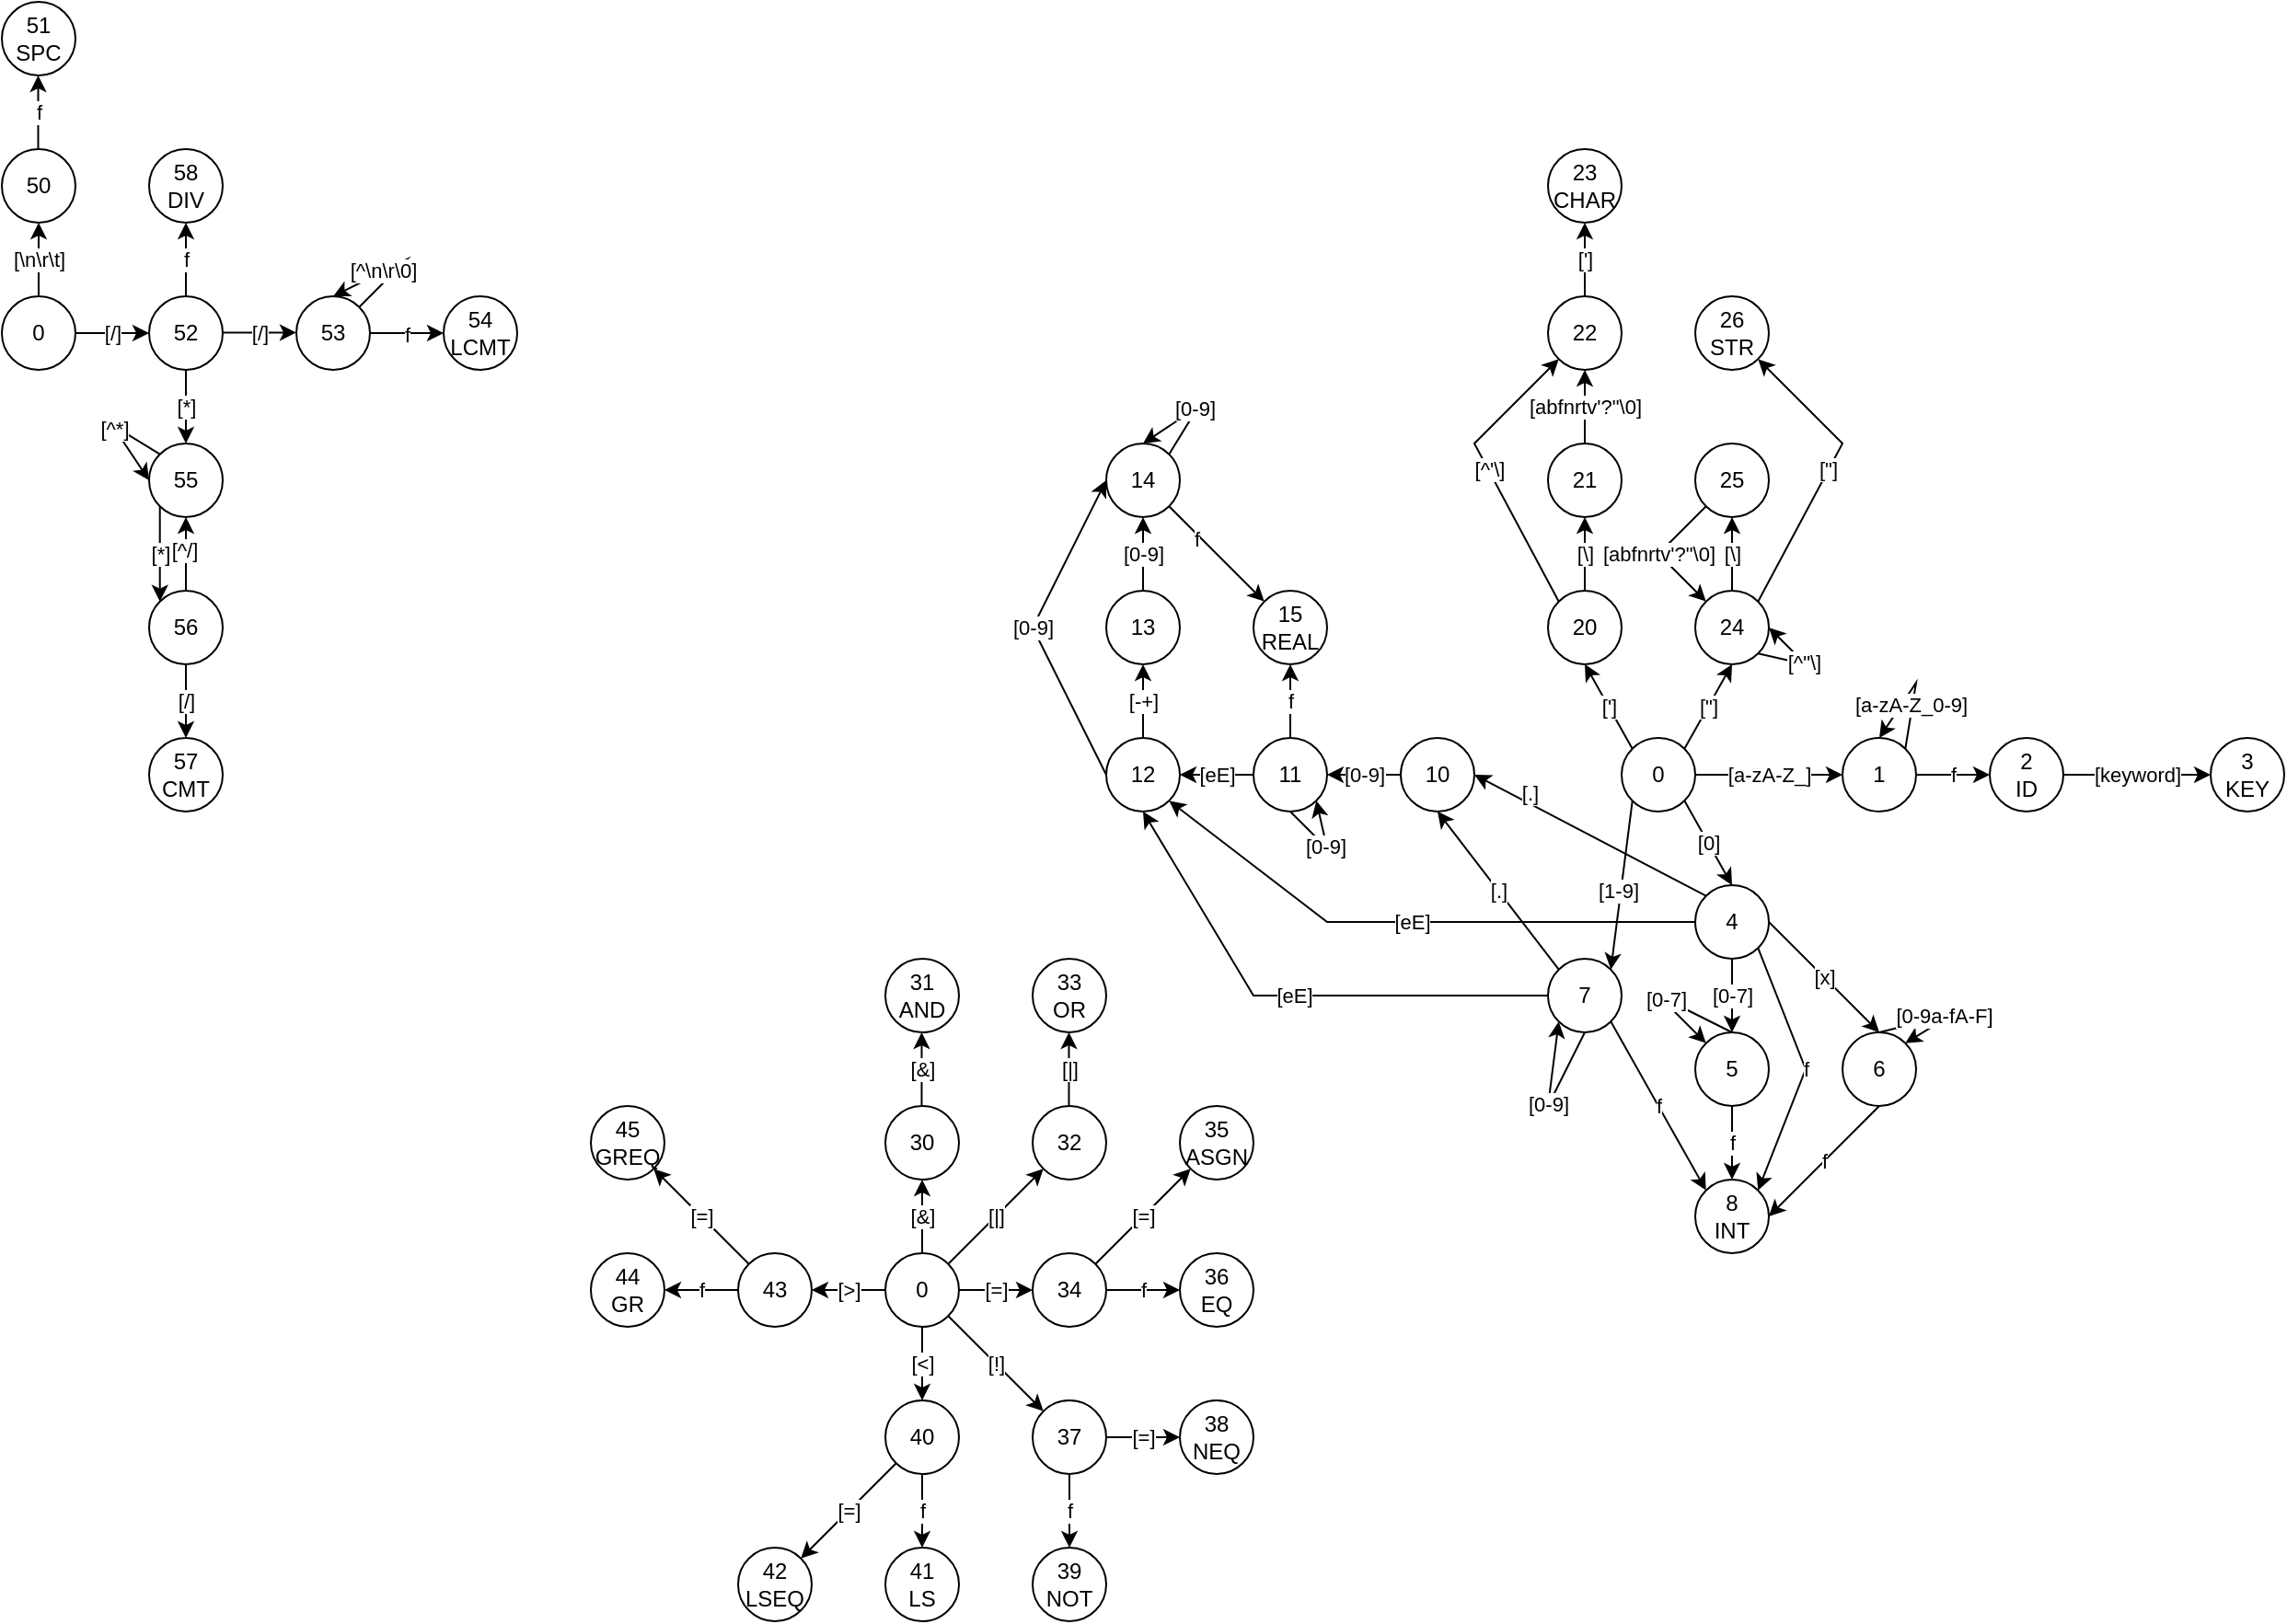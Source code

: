 <mxfile version="21.1.8" type="device">
  <diagram name="Page-1" id="SfRjk4MVTJJJ5wW90QHm">
    <mxGraphModel dx="1276" dy="1594" grid="1" gridSize="10" guides="1" tooltips="1" connect="1" arrows="1" fold="1" page="1" pageScale="1" pageWidth="850" pageHeight="1100" math="0" shadow="0">
      <root>
        <mxCell id="0" />
        <mxCell id="1" parent="0" />
        <mxCell id="_LjGvz2WV9eG9YEf_kkV-1" value="0" style="ellipse;whiteSpace=wrap;html=1;" vertex="1" parent="1">
          <mxGeometry x="120" y="240" width="40" height="40" as="geometry" />
        </mxCell>
        <mxCell id="_LjGvz2WV9eG9YEf_kkV-2" value="1" style="ellipse;whiteSpace=wrap;html=1;" vertex="1" parent="1">
          <mxGeometry x="240" y="240" width="40" height="40" as="geometry" />
        </mxCell>
        <mxCell id="_LjGvz2WV9eG9YEf_kkV-4" value="[a-zA-Z_]" style="endArrow=classic;html=1;rounded=0;exitX=1;exitY=0.5;exitDx=0;exitDy=0;entryX=0;entryY=0.5;entryDx=0;entryDy=0;" edge="1" parent="1" source="_LjGvz2WV9eG9YEf_kkV-1" target="_LjGvz2WV9eG9YEf_kkV-2">
          <mxGeometry width="50" height="50" relative="1" as="geometry">
            <mxPoint x="290" y="370" as="sourcePoint" />
            <mxPoint x="340" y="320" as="targetPoint" />
            <mxPoint as="offset" />
          </mxGeometry>
        </mxCell>
        <mxCell id="_LjGvz2WV9eG9YEf_kkV-5" value="&lt;div&gt;[a-zA-Z_0-9]&lt;/div&gt;" style="endArrow=classic;html=1;rounded=0;exitX=1;exitY=0;exitDx=0;exitDy=0;entryX=0.5;entryY=0;entryDx=0;entryDy=0;" edge="1" parent="1" source="_LjGvz2WV9eG9YEf_kkV-2" target="_LjGvz2WV9eG9YEf_kkV-2">
          <mxGeometry x="-0.324" y="1" width="50" height="50" relative="1" as="geometry">
            <mxPoint x="300" y="240" as="sourcePoint" />
            <mxPoint x="285.858" y="245.858" as="targetPoint" />
            <Array as="points">
              <mxPoint x="280" y="210" />
            </Array>
            <mxPoint as="offset" />
          </mxGeometry>
        </mxCell>
        <mxCell id="_LjGvz2WV9eG9YEf_kkV-11" value="&lt;div&gt;2&lt;/div&gt;&lt;div&gt;ID&lt;br&gt;&lt;/div&gt;" style="ellipse;whiteSpace=wrap;html=1;" vertex="1" parent="1">
          <mxGeometry x="320" y="240" width="40" height="40" as="geometry" />
        </mxCell>
        <mxCell id="_LjGvz2WV9eG9YEf_kkV-13" value="f" style="endArrow=classic;html=1;rounded=0;exitX=1;exitY=0.5;exitDx=0;exitDy=0;entryX=0;entryY=0.5;entryDx=0;entryDy=0;" edge="1" parent="1" source="_LjGvz2WV9eG9YEf_kkV-2" target="_LjGvz2WV9eG9YEf_kkV-11">
          <mxGeometry width="50" height="50" relative="1" as="geometry">
            <mxPoint x="440" y="260" as="sourcePoint" />
            <mxPoint x="550" y="170" as="targetPoint" />
          </mxGeometry>
        </mxCell>
        <mxCell id="_LjGvz2WV9eG9YEf_kkV-20" value="&lt;div&gt;3&lt;/div&gt;&lt;div&gt;KEY&lt;br&gt;&lt;/div&gt;" style="ellipse;whiteSpace=wrap;html=1;" vertex="1" parent="1">
          <mxGeometry x="440" y="240" width="40" height="40" as="geometry" />
        </mxCell>
        <mxCell id="_LjGvz2WV9eG9YEf_kkV-21" value="&lt;div&gt;[keyword]&lt;/div&gt;" style="endArrow=classic;html=1;rounded=0;exitX=1;exitY=0.5;exitDx=0;exitDy=0;entryX=0;entryY=0.5;entryDx=0;entryDy=0;" edge="1" parent="1" source="_LjGvz2WV9eG9YEf_kkV-11" target="_LjGvz2WV9eG9YEf_kkV-20">
          <mxGeometry width="50" height="50" relative="1" as="geometry">
            <mxPoint x="420" y="400" as="sourcePoint" />
            <mxPoint x="470" y="350" as="targetPoint" />
          </mxGeometry>
        </mxCell>
        <mxCell id="_LjGvz2WV9eG9YEf_kkV-22" value="7" style="ellipse;whiteSpace=wrap;html=1;" vertex="1" parent="1">
          <mxGeometry x="80" y="360" width="40" height="40" as="geometry" />
        </mxCell>
        <mxCell id="_LjGvz2WV9eG9YEf_kkV-23" value="&lt;div&gt;[1-9]&lt;/div&gt;" style="endArrow=classic;html=1;rounded=0;exitX=0;exitY=1;exitDx=0;exitDy=0;entryX=1;entryY=0;entryDx=0;entryDy=0;" edge="1" parent="1" source="_LjGvz2WV9eG9YEf_kkV-1" target="_LjGvz2WV9eG9YEf_kkV-22">
          <mxGeometry x="0.081" y="-2" width="50" height="50" relative="1" as="geometry">
            <mxPoint x="250" y="380" as="sourcePoint" />
            <mxPoint x="110" y="320" as="targetPoint" />
            <mxPoint as="offset" />
          </mxGeometry>
        </mxCell>
        <mxCell id="_LjGvz2WV9eG9YEf_kkV-25" value="4" style="ellipse;whiteSpace=wrap;html=1;" vertex="1" parent="1">
          <mxGeometry x="160" y="320" width="40" height="40" as="geometry" />
        </mxCell>
        <mxCell id="_LjGvz2WV9eG9YEf_kkV-27" value="&lt;div&gt;[0]&lt;/div&gt;" style="endArrow=classic;html=1;rounded=0;exitX=1;exitY=1;exitDx=0;exitDy=0;entryX=0.5;entryY=0;entryDx=0;entryDy=0;" edge="1" parent="1" source="_LjGvz2WV9eG9YEf_kkV-1" target="_LjGvz2WV9eG9YEf_kkV-25">
          <mxGeometry width="50" height="50" relative="1" as="geometry">
            <mxPoint x="142" y="290" as="sourcePoint" />
            <mxPoint x="90" y="342" as="targetPoint" />
          </mxGeometry>
        </mxCell>
        <mxCell id="_LjGvz2WV9eG9YEf_kkV-29" value="5" style="ellipse;whiteSpace=wrap;html=1;" vertex="1" parent="1">
          <mxGeometry x="160" y="400" width="40" height="40" as="geometry" />
        </mxCell>
        <mxCell id="_LjGvz2WV9eG9YEf_kkV-30" value="6" style="ellipse;whiteSpace=wrap;html=1;" vertex="1" parent="1">
          <mxGeometry x="240" y="400" width="40" height="40" as="geometry" />
        </mxCell>
        <mxCell id="_LjGvz2WV9eG9YEf_kkV-31" value="&lt;div&gt;[0-7]&lt;/div&gt;" style="endArrow=classic;html=1;rounded=0;exitX=0.5;exitY=1;exitDx=0;exitDy=0;entryX=0.5;entryY=0;entryDx=0;entryDy=0;" edge="1" parent="1" source="_LjGvz2WV9eG9YEf_kkV-25" target="_LjGvz2WV9eG9YEf_kkV-29">
          <mxGeometry width="50" height="50" relative="1" as="geometry">
            <mxPoint x="200" y="540" as="sourcePoint" />
            <mxPoint x="250" y="490" as="targetPoint" />
          </mxGeometry>
        </mxCell>
        <mxCell id="_LjGvz2WV9eG9YEf_kkV-32" value="[x]" style="endArrow=classic;html=1;rounded=0;exitX=1;exitY=0.5;exitDx=0;exitDy=0;entryX=0.5;entryY=0;entryDx=0;entryDy=0;" edge="1" parent="1" source="_LjGvz2WV9eG9YEf_kkV-25" target="_LjGvz2WV9eG9YEf_kkV-30">
          <mxGeometry width="50" height="50" relative="1" as="geometry">
            <mxPoint x="190" y="370" as="sourcePoint" />
            <mxPoint x="190" y="410" as="targetPoint" />
          </mxGeometry>
        </mxCell>
        <mxCell id="_LjGvz2WV9eG9YEf_kkV-34" value="&lt;div&gt;[0-9]&lt;/div&gt;" style="endArrow=classic;html=1;rounded=0;exitX=0.5;exitY=1;exitDx=0;exitDy=0;entryX=0;entryY=1;entryDx=0;entryDy=0;" edge="1" parent="1" source="_LjGvz2WV9eG9YEf_kkV-22" target="_LjGvz2WV9eG9YEf_kkV-22">
          <mxGeometry width="50" height="50" relative="1" as="geometry">
            <mxPoint x="30" y="280" as="sourcePoint" />
            <mxPoint x="50" y="270" as="targetPoint" />
            <Array as="points">
              <mxPoint x="80" y="440" />
            </Array>
          </mxGeometry>
        </mxCell>
        <mxCell id="_LjGvz2WV9eG9YEf_kkV-35" value="&lt;div&gt;[0-7]&lt;/div&gt;" style="endArrow=classic;html=1;rounded=0;entryX=0;entryY=0;entryDx=0;entryDy=0;exitX=0.5;exitY=0;exitDx=0;exitDy=0;" edge="1" parent="1" source="_LjGvz2WV9eG9YEf_kkV-29" target="_LjGvz2WV9eG9YEf_kkV-29">
          <mxGeometry x="-0.002" width="50" height="50" relative="1" as="geometry">
            <mxPoint x="180" y="400" as="sourcePoint" />
            <mxPoint x="166" y="406" as="targetPoint" />
            <Array as="points">
              <mxPoint x="140" y="380" />
            </Array>
            <mxPoint as="offset" />
          </mxGeometry>
        </mxCell>
        <mxCell id="_LjGvz2WV9eG9YEf_kkV-36" value="&lt;div&gt;[0-9a-fA-F]&lt;/div&gt;" style="endArrow=classic;html=1;rounded=0;exitX=0.5;exitY=0;exitDx=0;exitDy=0;entryX=1;entryY=0;entryDx=0;entryDy=0;" edge="1" parent="1" source="_LjGvz2WV9eG9YEf_kkV-30" target="_LjGvz2WV9eG9YEf_kkV-30">
          <mxGeometry width="50" height="50" relative="1" as="geometry">
            <mxPoint x="350" y="470" as="sourcePoint" />
            <mxPoint x="400" y="420" as="targetPoint" />
            <Array as="points">
              <mxPoint x="300" y="390" />
            </Array>
          </mxGeometry>
        </mxCell>
        <mxCell id="_LjGvz2WV9eG9YEf_kkV-37" value="&lt;div&gt;8&lt;/div&gt;&lt;div&gt;INT&lt;br&gt;&lt;/div&gt;" style="ellipse;whiteSpace=wrap;html=1;" vertex="1" parent="1">
          <mxGeometry x="160" y="480" width="40" height="40" as="geometry" />
        </mxCell>
        <mxCell id="_LjGvz2WV9eG9YEf_kkV-40" value="f" style="endArrow=classic;html=1;rounded=0;exitX=1;exitY=1;exitDx=0;exitDy=0;entryX=0;entryY=0;entryDx=0;entryDy=0;" edge="1" parent="1" source="_LjGvz2WV9eG9YEf_kkV-22" target="_LjGvz2WV9eG9YEf_kkV-37">
          <mxGeometry width="50" height="50" relative="1" as="geometry">
            <mxPoint x="70" y="500" as="sourcePoint" />
            <mxPoint x="120" y="450" as="targetPoint" />
          </mxGeometry>
        </mxCell>
        <mxCell id="_LjGvz2WV9eG9YEf_kkV-41" value="f" style="endArrow=classic;html=1;rounded=0;exitX=0.5;exitY=1;exitDx=0;exitDy=0;entryX=0.5;entryY=0;entryDx=0;entryDy=0;" edge="1" parent="1" source="_LjGvz2WV9eG9YEf_kkV-29">
          <mxGeometry width="50" height="50" relative="1" as="geometry">
            <mxPoint x="110" y="370" as="sourcePoint" />
            <mxPoint x="180" y="480" as="targetPoint" />
            <mxPoint as="offset" />
          </mxGeometry>
        </mxCell>
        <mxCell id="_LjGvz2WV9eG9YEf_kkV-42" value="f" style="endArrow=classic;html=1;rounded=0;exitX=0.5;exitY=1;exitDx=0;exitDy=0;entryX=1;entryY=0.5;entryDx=0;entryDy=0;" edge="1" parent="1" source="_LjGvz2WV9eG9YEf_kkV-30" target="_LjGvz2WV9eG9YEf_kkV-37">
          <mxGeometry width="50" height="50" relative="1" as="geometry">
            <mxPoint x="120" y="380" as="sourcePoint" />
            <mxPoint x="260" y="480" as="targetPoint" />
          </mxGeometry>
        </mxCell>
        <mxCell id="_LjGvz2WV9eG9YEf_kkV-43" value="f" style="endArrow=classic;html=1;rounded=0;exitX=1;exitY=1;exitDx=0;exitDy=0;entryX=1;entryY=0;entryDx=0;entryDy=0;" edge="1" parent="1" source="_LjGvz2WV9eG9YEf_kkV-25" target="_LjGvz2WV9eG9YEf_kkV-37">
          <mxGeometry width="50" height="50" relative="1" as="geometry">
            <mxPoint x="191" y="359" as="sourcePoint" />
            <mxPoint x="370" y="500" as="targetPoint" />
            <Array as="points">
              <mxPoint x="220" y="420" />
            </Array>
          </mxGeometry>
        </mxCell>
        <mxCell id="_LjGvz2WV9eG9YEf_kkV-56" value="10" style="ellipse;whiteSpace=wrap;html=1;" vertex="1" parent="1">
          <mxGeometry y="240" width="40" height="40" as="geometry" />
        </mxCell>
        <mxCell id="_LjGvz2WV9eG9YEf_kkV-57" value="[.]" style="endArrow=classic;html=1;rounded=0;entryX=1;entryY=0.5;entryDx=0;entryDy=0;exitX=0;exitY=0;exitDx=0;exitDy=0;" edge="1" parent="1" source="_LjGvz2WV9eG9YEf_kkV-25" target="_LjGvz2WV9eG9YEf_kkV-56">
          <mxGeometry x="0.56" y="-5" width="50" height="50" relative="1" as="geometry">
            <mxPoint x="20" y="480" as="sourcePoint" />
            <mxPoint x="70" y="430" as="targetPoint" />
            <mxPoint as="offset" />
          </mxGeometry>
        </mxCell>
        <mxCell id="_LjGvz2WV9eG9YEf_kkV-59" value="&lt;div&gt;[.]&lt;/div&gt;" style="endArrow=classic;html=1;rounded=0;entryX=0.5;entryY=1;entryDx=0;entryDy=0;exitX=0;exitY=0;exitDx=0;exitDy=0;" edge="1" parent="1" source="_LjGvz2WV9eG9YEf_kkV-22" target="_LjGvz2WV9eG9YEf_kkV-56">
          <mxGeometry width="50" height="50" relative="1" as="geometry">
            <mxPoint y="490" as="sourcePoint" />
            <mxPoint x="50" y="440" as="targetPoint" />
          </mxGeometry>
        </mxCell>
        <mxCell id="_LjGvz2WV9eG9YEf_kkV-62" value="&lt;div&gt;[0-9]&lt;/div&gt;" style="endArrow=classic;html=1;rounded=0;exitX=0.5;exitY=1;exitDx=0;exitDy=0;entryX=1;entryY=1;entryDx=0;entryDy=0;" edge="1" parent="1" source="_LjGvz2WV9eG9YEf_kkV-204" target="_LjGvz2WV9eG9YEf_kkV-204">
          <mxGeometry width="50" height="50" relative="1" as="geometry">
            <mxPoint x="20" y="200" as="sourcePoint" />
            <mxPoint x="70" y="150" as="targetPoint" />
            <Array as="points">
              <mxPoint x="-40" y="300" />
            </Array>
          </mxGeometry>
        </mxCell>
        <mxCell id="_LjGvz2WV9eG9YEf_kkV-102" value="[eE]" style="endArrow=classic;html=1;rounded=0;exitX=0;exitY=0.5;exitDx=0;exitDy=0;entryX=0.5;entryY=1;entryDx=0;entryDy=0;" edge="1" target="_LjGvz2WV9eG9YEf_kkV-93" parent="1" source="_LjGvz2WV9eG9YEf_kkV-22">
          <mxGeometry width="50" height="50" relative="1" as="geometry">
            <mxPoint x="-180" y="240" as="sourcePoint" />
            <mxPoint x="-14" y="240" as="targetPoint" />
            <Array as="points">
              <mxPoint x="-80" y="380" />
            </Array>
          </mxGeometry>
        </mxCell>
        <mxCell id="_LjGvz2WV9eG9YEf_kkV-104" value="[eE]" style="endArrow=classic;html=1;rounded=0;entryX=1;entryY=0.5;entryDx=0;entryDy=0;" edge="1" parent="1" target="_LjGvz2WV9eG9YEf_kkV-93">
          <mxGeometry width="50" height="50" relative="1" as="geometry">
            <mxPoint x="-80" y="260" as="sourcePoint" />
            <mxPoint x="-10" y="340" as="targetPoint" />
          </mxGeometry>
        </mxCell>
        <mxCell id="_LjGvz2WV9eG9YEf_kkV-111" value="21" style="ellipse;whiteSpace=wrap;html=1;" vertex="1" parent="1">
          <mxGeometry x="80" y="80" width="40" height="40" as="geometry" />
        </mxCell>
        <mxCell id="_LjGvz2WV9eG9YEf_kkV-112" value="[\]" style="endArrow=classic;html=1;rounded=0;entryX=0.5;entryY=1;entryDx=0;entryDy=0;exitX=0.5;exitY=0;exitDx=0;exitDy=0;" edge="1" parent="1" source="_LjGvz2WV9eG9YEf_kkV-116" target="_LjGvz2WV9eG9YEf_kkV-111">
          <mxGeometry width="50" height="50" relative="1" as="geometry">
            <mxPoint x="420" y="490" as="sourcePoint" />
            <mxPoint x="510" y="440" as="targetPoint" />
          </mxGeometry>
        </mxCell>
        <mxCell id="_LjGvz2WV9eG9YEf_kkV-113" value="22" style="ellipse;whiteSpace=wrap;html=1;" vertex="1" parent="1">
          <mxGeometry x="80" width="40" height="40" as="geometry" />
        </mxCell>
        <mxCell id="_LjGvz2WV9eG9YEf_kkV-114" value="[abfnrtv&#39;?&quot;\0]" style="endArrow=classic;html=1;rounded=0;exitX=0.5;exitY=0;exitDx=0;exitDy=0;entryX=0.5;entryY=1;entryDx=0;entryDy=0;" edge="1" parent="1" source="_LjGvz2WV9eG9YEf_kkV-111" target="_LjGvz2WV9eG9YEf_kkV-113">
          <mxGeometry width="50" height="50" relative="1" as="geometry">
            <mxPoint x="440" y="420" as="sourcePoint" />
            <mxPoint x="490" y="370" as="targetPoint" />
          </mxGeometry>
        </mxCell>
        <mxCell id="_LjGvz2WV9eG9YEf_kkV-116" value="20" style="ellipse;whiteSpace=wrap;html=1;" vertex="1" parent="1">
          <mxGeometry x="80" y="160" width="40" height="40" as="geometry" />
        </mxCell>
        <mxCell id="_LjGvz2WV9eG9YEf_kkV-117" value="24" style="ellipse;whiteSpace=wrap;html=1;" vertex="1" parent="1">
          <mxGeometry x="160" y="160" width="40" height="40" as="geometry" />
        </mxCell>
        <mxCell id="_LjGvz2WV9eG9YEf_kkV-118" value="[&#39;]" style="endArrow=classic;html=1;rounded=0;exitX=0;exitY=0;exitDx=0;exitDy=0;entryX=0.5;entryY=1;entryDx=0;entryDy=0;" edge="1" parent="1" source="_LjGvz2WV9eG9YEf_kkV-1" target="_LjGvz2WV9eG9YEf_kkV-116">
          <mxGeometry width="50" height="50" relative="1" as="geometry">
            <mxPoint x="160" y="170" as="sourcePoint" />
            <mxPoint x="210" y="120" as="targetPoint" />
          </mxGeometry>
        </mxCell>
        <mxCell id="_LjGvz2WV9eG9YEf_kkV-120" value="[&quot;]" style="endArrow=classic;html=1;rounded=0;exitX=1;exitY=0;exitDx=0;exitDy=0;entryX=0.5;entryY=1;entryDx=0;entryDy=0;" edge="1" parent="1" source="_LjGvz2WV9eG9YEf_kkV-1" target="_LjGvz2WV9eG9YEf_kkV-117">
          <mxGeometry width="50" height="50" relative="1" as="geometry">
            <mxPoint x="190" y="250" as="sourcePoint" />
            <mxPoint x="240" y="200" as="targetPoint" />
          </mxGeometry>
        </mxCell>
        <mxCell id="_LjGvz2WV9eG9YEf_kkV-122" value="&lt;div&gt;23&lt;/div&gt;&lt;div&gt;CHAR&lt;br&gt;&lt;/div&gt;" style="ellipse;whiteSpace=wrap;html=1;" vertex="1" parent="1">
          <mxGeometry x="80" y="-80" width="40" height="40" as="geometry" />
        </mxCell>
        <mxCell id="_LjGvz2WV9eG9YEf_kkV-123" value="[&#39;]" style="endArrow=classic;html=1;rounded=0;entryX=0.5;entryY=1;entryDx=0;entryDy=0;exitX=0.5;exitY=0;exitDx=0;exitDy=0;" edge="1" parent="1" source="_LjGvz2WV9eG9YEf_kkV-113" target="_LjGvz2WV9eG9YEf_kkV-122">
          <mxGeometry width="50" height="50" relative="1" as="geometry">
            <mxPoint x="20" y="50" as="sourcePoint" />
            <mxPoint x="70" as="targetPoint" />
          </mxGeometry>
        </mxCell>
        <mxCell id="_LjGvz2WV9eG9YEf_kkV-124" value="25" style="ellipse;whiteSpace=wrap;html=1;" vertex="1" parent="1">
          <mxGeometry x="160" y="80" width="40" height="40" as="geometry" />
        </mxCell>
        <mxCell id="_LjGvz2WV9eG9YEf_kkV-126" value="[abfnrtv&#39;?&quot;\0]" style="endArrow=classic;html=1;rounded=0;exitX=0;exitY=1;exitDx=0;exitDy=0;entryX=0;entryY=0;entryDx=0;entryDy=0;" edge="1" parent="1" source="_LjGvz2WV9eG9YEf_kkV-124" target="_LjGvz2WV9eG9YEf_kkV-117">
          <mxGeometry width="50" height="50" relative="1" as="geometry">
            <mxPoint x="520" y="420" as="sourcePoint" />
            <mxPoint x="570" y="370" as="targetPoint" />
            <Array as="points">
              <mxPoint x="140" y="140" />
            </Array>
          </mxGeometry>
        </mxCell>
        <mxCell id="_LjGvz2WV9eG9YEf_kkV-127" value="&lt;div&gt;26&lt;/div&gt;&lt;div&gt;STR&lt;br&gt;&lt;/div&gt;" style="ellipse;whiteSpace=wrap;html=1;" vertex="1" parent="1">
          <mxGeometry x="160" width="40" height="40" as="geometry" />
        </mxCell>
        <mxCell id="_LjGvz2WV9eG9YEf_kkV-129" value="[\]" style="endArrow=classic;html=1;rounded=0;entryX=0.5;entryY=1;entryDx=0;entryDy=0;exitX=0.5;exitY=0;exitDx=0;exitDy=0;" edge="1" parent="1" source="_LjGvz2WV9eG9YEf_kkV-117" target="_LjGvz2WV9eG9YEf_kkV-124">
          <mxGeometry width="50" height="50" relative="1" as="geometry">
            <mxPoint x="210" y="200" as="sourcePoint" />
            <mxPoint x="260" y="150" as="targetPoint" />
          </mxGeometry>
        </mxCell>
        <mxCell id="_LjGvz2WV9eG9YEf_kkV-131" value="[^&#39;\]" style="endArrow=classic;html=1;rounded=0;entryX=0;entryY=1;entryDx=0;entryDy=0;exitX=0;exitY=0;exitDx=0;exitDy=0;" edge="1" parent="1" source="_LjGvz2WV9eG9YEf_kkV-116" target="_LjGvz2WV9eG9YEf_kkV-113">
          <mxGeometry x="0.0" width="50" height="50" relative="1" as="geometry">
            <mxPoint x="-10" y="130" as="sourcePoint" />
            <mxPoint x="20" y="40" as="targetPoint" />
            <Array as="points">
              <mxPoint x="40" y="80" />
            </Array>
            <mxPoint as="offset" />
          </mxGeometry>
        </mxCell>
        <mxCell id="_LjGvz2WV9eG9YEf_kkV-132" value="&lt;div&gt;[^&quot;\]&lt;/div&gt;" style="endArrow=classic;html=1;rounded=0;exitX=1;exitY=1;exitDx=0;exitDy=0;entryX=1;entryY=0.5;entryDx=0;entryDy=0;" edge="1" parent="1" source="_LjGvz2WV9eG9YEf_kkV-117" target="_LjGvz2WV9eG9YEf_kkV-117">
          <mxGeometry width="50" height="50" relative="1" as="geometry">
            <mxPoint x="230" y="180" as="sourcePoint" />
            <mxPoint x="280" y="130" as="targetPoint" />
            <Array as="points">
              <mxPoint x="220" y="200" />
            </Array>
          </mxGeometry>
        </mxCell>
        <mxCell id="_LjGvz2WV9eG9YEf_kkV-133" value="&lt;div&gt;[&quot;]&lt;/div&gt;" style="endArrow=classic;html=1;rounded=0;exitX=1;exitY=0;exitDx=0;exitDy=0;entryX=1;entryY=1;entryDx=0;entryDy=0;" edge="1" parent="1" source="_LjGvz2WV9eG9YEf_kkV-117" target="_LjGvz2WV9eG9YEf_kkV-127">
          <mxGeometry width="50" height="50" relative="1" as="geometry">
            <mxPoint x="270" y="120" as="sourcePoint" />
            <mxPoint x="320" y="70" as="targetPoint" />
            <Array as="points">
              <mxPoint x="240" y="80" />
            </Array>
          </mxGeometry>
        </mxCell>
        <mxCell id="_LjGvz2WV9eG9YEf_kkV-166" value="[&amp;gt;]" style="edgeStyle=orthogonalEdgeStyle;rounded=0;orthogonalLoop=1;jettySize=auto;html=1;entryX=1;entryY=0.5;entryDx=0;entryDy=0;" edge="1" parent="1" source="_LjGvz2WV9eG9YEf_kkV-135" target="_LjGvz2WV9eG9YEf_kkV-158">
          <mxGeometry relative="1" as="geometry" />
        </mxCell>
        <mxCell id="_LjGvz2WV9eG9YEf_kkV-135" value="0" style="ellipse;whiteSpace=wrap;html=1;" vertex="1" parent="1">
          <mxGeometry x="-280" y="520" width="40" height="40" as="geometry" />
        </mxCell>
        <mxCell id="_LjGvz2WV9eG9YEf_kkV-136" value="30" style="ellipse;whiteSpace=wrap;html=1;" vertex="1" parent="1">
          <mxGeometry x="-280" y="440" width="40" height="40" as="geometry" />
        </mxCell>
        <mxCell id="_LjGvz2WV9eG9YEf_kkV-137" value="[&amp;amp;]" style="endArrow=classic;html=1;rounded=0;entryX=0.5;entryY=1;entryDx=0;entryDy=0;exitX=0.5;exitY=0;exitDx=0;exitDy=0;" edge="1" parent="1" source="_LjGvz2WV9eG9YEf_kkV-135" target="_LjGvz2WV9eG9YEf_kkV-136">
          <mxGeometry width="50" height="50" relative="1" as="geometry">
            <mxPoint x="-380" y="570" as="sourcePoint" />
            <mxPoint x="-330" y="520" as="targetPoint" />
          </mxGeometry>
        </mxCell>
        <mxCell id="_LjGvz2WV9eG9YEf_kkV-138" value="&lt;div&gt;31&lt;/div&gt;&lt;div&gt;AND&lt;br&gt;&lt;/div&gt;" style="ellipse;whiteSpace=wrap;html=1;" vertex="1" parent="1">
          <mxGeometry x="-280" y="360" width="40" height="40" as="geometry" />
        </mxCell>
        <mxCell id="_LjGvz2WV9eG9YEf_kkV-139" value="[&amp;amp;]" style="endArrow=classic;html=1;rounded=0;entryX=0.5;entryY=1;entryDx=0;entryDy=0;exitX=0.5;exitY=0;exitDx=0;exitDy=0;" edge="1" parent="1">
          <mxGeometry width="50" height="50" relative="1" as="geometry">
            <mxPoint x="-260.26" y="440" as="sourcePoint" />
            <mxPoint x="-260.26" y="400" as="targetPoint" />
          </mxGeometry>
        </mxCell>
        <mxCell id="_LjGvz2WV9eG9YEf_kkV-141" value="32" style="ellipse;whiteSpace=wrap;html=1;" vertex="1" parent="1">
          <mxGeometry x="-200" y="440" width="40" height="40" as="geometry" />
        </mxCell>
        <mxCell id="_LjGvz2WV9eG9YEf_kkV-142" value="[|]" style="endArrow=classic;html=1;rounded=0;entryX=0;entryY=1;entryDx=0;entryDy=0;exitX=1;exitY=0;exitDx=0;exitDy=0;" edge="1" parent="1" source="_LjGvz2WV9eG9YEf_kkV-135" target="_LjGvz2WV9eG9YEf_kkV-141">
          <mxGeometry width="50" height="50" relative="1" as="geometry">
            <mxPoint x="-190" y="580" as="sourcePoint" />
            <mxPoint x="-140" y="530" as="targetPoint" />
          </mxGeometry>
        </mxCell>
        <mxCell id="_LjGvz2WV9eG9YEf_kkV-143" value="&lt;div&gt;33&lt;/div&gt;&lt;div&gt;OR&lt;br&gt;&lt;/div&gt;" style="ellipse;whiteSpace=wrap;html=1;" vertex="1" parent="1">
          <mxGeometry x="-200" y="360" width="40" height="40" as="geometry" />
        </mxCell>
        <mxCell id="_LjGvz2WV9eG9YEf_kkV-144" value="[|]" style="endArrow=classic;html=1;rounded=0;entryX=0.5;entryY=1;entryDx=0;entryDy=0;exitX=0.5;exitY=0;exitDx=0;exitDy=0;" edge="1" parent="1">
          <mxGeometry width="50" height="50" relative="1" as="geometry">
            <mxPoint x="-180.26" y="440" as="sourcePoint" />
            <mxPoint x="-180.26" y="400" as="targetPoint" />
          </mxGeometry>
        </mxCell>
        <mxCell id="_LjGvz2WV9eG9YEf_kkV-145" value="&lt;div&gt;34&lt;/div&gt;" style="ellipse;whiteSpace=wrap;html=1;" vertex="1" parent="1">
          <mxGeometry x="-200" y="520" width="40" height="40" as="geometry" />
        </mxCell>
        <mxCell id="_LjGvz2WV9eG9YEf_kkV-146" value="[=]" style="endArrow=classic;html=1;rounded=0;exitX=1;exitY=0.5;exitDx=0;exitDy=0;entryX=0;entryY=0.5;entryDx=0;entryDy=0;" edge="1" parent="1" source="_LjGvz2WV9eG9YEf_kkV-135" target="_LjGvz2WV9eG9YEf_kkV-145">
          <mxGeometry width="50" height="50" relative="1" as="geometry">
            <mxPoint x="-240" y="660" as="sourcePoint" />
            <mxPoint x="-190" y="610" as="targetPoint" />
          </mxGeometry>
        </mxCell>
        <mxCell id="_LjGvz2WV9eG9YEf_kkV-147" value="&lt;div&gt;35&lt;/div&gt;&lt;div&gt;ASGN&lt;br&gt;&lt;/div&gt;" style="ellipse;whiteSpace=wrap;html=1;" vertex="1" parent="1">
          <mxGeometry x="-120" y="440" width="40" height="40" as="geometry" />
        </mxCell>
        <mxCell id="_LjGvz2WV9eG9YEf_kkV-148" value="&lt;div&gt;36&lt;/div&gt;&lt;div&gt;EQ&lt;br&gt;&lt;/div&gt;" style="ellipse;whiteSpace=wrap;html=1;" vertex="1" parent="1">
          <mxGeometry x="-120" y="520" width="40" height="40" as="geometry" />
        </mxCell>
        <mxCell id="_LjGvz2WV9eG9YEf_kkV-149" value="[=]" style="endArrow=classic;html=1;rounded=0;exitX=1;exitY=0;exitDx=0;exitDy=0;entryX=0;entryY=1;entryDx=0;entryDy=0;" edge="1" parent="1" source="_LjGvz2WV9eG9YEf_kkV-145" target="_LjGvz2WV9eG9YEf_kkV-147">
          <mxGeometry width="50" height="50" relative="1" as="geometry">
            <mxPoint x="-90" y="670" as="sourcePoint" />
            <mxPoint x="-40" y="620" as="targetPoint" />
          </mxGeometry>
        </mxCell>
        <mxCell id="_LjGvz2WV9eG9YEf_kkV-150" value="f" style="endArrow=classic;html=1;rounded=0;exitX=1;exitY=0.5;exitDx=0;exitDy=0;entryX=0;entryY=0.5;entryDx=0;entryDy=0;" edge="1" parent="1" source="_LjGvz2WV9eG9YEf_kkV-145" target="_LjGvz2WV9eG9YEf_kkV-148">
          <mxGeometry width="50" height="50" relative="1" as="geometry">
            <mxPoint x="-140" y="620" as="sourcePoint" />
            <mxPoint x="-90" y="570" as="targetPoint" />
            <mxPoint as="offset" />
          </mxGeometry>
        </mxCell>
        <mxCell id="_LjGvz2WV9eG9YEf_kkV-151" value="37" style="ellipse;whiteSpace=wrap;html=1;" vertex="1" parent="1">
          <mxGeometry x="-200" y="600" width="40" height="40" as="geometry" />
        </mxCell>
        <mxCell id="_LjGvz2WV9eG9YEf_kkV-152" value="[!]" style="endArrow=classic;html=1;rounded=0;exitX=1;exitY=1;exitDx=0;exitDy=0;entryX=0;entryY=0;entryDx=0;entryDy=0;" edge="1" parent="1" source="_LjGvz2WV9eG9YEf_kkV-135" target="_LjGvz2WV9eG9YEf_kkV-151">
          <mxGeometry width="50" height="50" relative="1" as="geometry">
            <mxPoint x="-290" y="700" as="sourcePoint" />
            <mxPoint x="-240" y="650" as="targetPoint" />
          </mxGeometry>
        </mxCell>
        <mxCell id="_LjGvz2WV9eG9YEf_kkV-153" value="&lt;div&gt;38&lt;/div&gt;&lt;div&gt;NEQ&lt;br&gt;&lt;/div&gt;" style="ellipse;whiteSpace=wrap;html=1;" vertex="1" parent="1">
          <mxGeometry x="-120" y="600" width="40" height="40" as="geometry" />
        </mxCell>
        <mxCell id="_LjGvz2WV9eG9YEf_kkV-154" value="&lt;div&gt;39&lt;/div&gt;&lt;div&gt;NOT&lt;br&gt;&lt;/div&gt;" style="ellipse;whiteSpace=wrap;html=1;" vertex="1" parent="1">
          <mxGeometry x="-200" y="680" width="40" height="40" as="geometry" />
        </mxCell>
        <mxCell id="_LjGvz2WV9eG9YEf_kkV-155" value="[=]" style="endArrow=classic;html=1;rounded=0;exitX=1;exitY=0.5;exitDx=0;exitDy=0;entryX=0;entryY=0.5;entryDx=0;entryDy=0;" edge="1" parent="1" source="_LjGvz2WV9eG9YEf_kkV-151" target="_LjGvz2WV9eG9YEf_kkV-153">
          <mxGeometry width="50" height="50" relative="1" as="geometry">
            <mxPoint x="-130" y="720" as="sourcePoint" />
            <mxPoint x="-80" y="670" as="targetPoint" />
          </mxGeometry>
        </mxCell>
        <mxCell id="_LjGvz2WV9eG9YEf_kkV-156" value="f" style="endArrow=classic;html=1;rounded=0;exitX=0.5;exitY=1;exitDx=0;exitDy=0;entryX=0.5;entryY=0;entryDx=0;entryDy=0;" edge="1" parent="1" source="_LjGvz2WV9eG9YEf_kkV-151" target="_LjGvz2WV9eG9YEf_kkV-154">
          <mxGeometry width="50" height="50" relative="1" as="geometry">
            <mxPoint x="-300" y="710" as="sourcePoint" />
            <mxPoint x="-250" y="660" as="targetPoint" />
          </mxGeometry>
        </mxCell>
        <mxCell id="_LjGvz2WV9eG9YEf_kkV-164" value="f" style="edgeStyle=orthogonalEdgeStyle;rounded=0;orthogonalLoop=1;jettySize=auto;html=1;entryX=0.5;entryY=0;entryDx=0;entryDy=0;" edge="1" parent="1" source="_LjGvz2WV9eG9YEf_kkV-157" target="_LjGvz2WV9eG9YEf_kkV-159">
          <mxGeometry relative="1" as="geometry" />
        </mxCell>
        <mxCell id="_LjGvz2WV9eG9YEf_kkV-157" value="40" style="ellipse;whiteSpace=wrap;html=1;" vertex="1" parent="1">
          <mxGeometry x="-280" y="600" width="40" height="40" as="geometry" />
        </mxCell>
        <mxCell id="_LjGvz2WV9eG9YEf_kkV-167" value="f" style="edgeStyle=orthogonalEdgeStyle;rounded=0;orthogonalLoop=1;jettySize=auto;html=1;" edge="1" parent="1" source="_LjGvz2WV9eG9YEf_kkV-158" target="_LjGvz2WV9eG9YEf_kkV-161">
          <mxGeometry relative="1" as="geometry" />
        </mxCell>
        <mxCell id="_LjGvz2WV9eG9YEf_kkV-158" value="43" style="ellipse;whiteSpace=wrap;html=1;" vertex="1" parent="1">
          <mxGeometry x="-360" y="520" width="40" height="40" as="geometry" />
        </mxCell>
        <mxCell id="_LjGvz2WV9eG9YEf_kkV-159" value="&lt;div&gt;41&lt;/div&gt;&lt;div&gt;LS&lt;/div&gt;" style="ellipse;whiteSpace=wrap;html=1;" vertex="1" parent="1">
          <mxGeometry x="-280" y="680" width="40" height="40" as="geometry" />
        </mxCell>
        <mxCell id="_LjGvz2WV9eG9YEf_kkV-160" value="&lt;div&gt;42&lt;/div&gt;&lt;div&gt;LSEQ&lt;br&gt;&lt;/div&gt;" style="ellipse;whiteSpace=wrap;html=1;" vertex="1" parent="1">
          <mxGeometry x="-360" y="680" width="40" height="40" as="geometry" />
        </mxCell>
        <mxCell id="_LjGvz2WV9eG9YEf_kkV-161" value="&lt;div&gt;44&lt;/div&gt;&lt;div&gt;GR&lt;br&gt;&lt;/div&gt;" style="ellipse;whiteSpace=wrap;html=1;" vertex="1" parent="1">
          <mxGeometry x="-440" y="520" width="40" height="40" as="geometry" />
        </mxCell>
        <mxCell id="_LjGvz2WV9eG9YEf_kkV-162" value="&lt;div&gt;45&lt;/div&gt;&lt;div&gt;GREQ&lt;br&gt;&lt;/div&gt;" style="ellipse;whiteSpace=wrap;html=1;" vertex="1" parent="1">
          <mxGeometry x="-440" y="440" width="40" height="40" as="geometry" />
        </mxCell>
        <mxCell id="_LjGvz2WV9eG9YEf_kkV-163" value="[&amp;lt;]" style="endArrow=classic;html=1;rounded=0;exitX=0.5;exitY=1;exitDx=0;exitDy=0;entryX=0.5;entryY=0;entryDx=0;entryDy=0;" edge="1" parent="1" source="_LjGvz2WV9eG9YEf_kkV-135" target="_LjGvz2WV9eG9YEf_kkV-157">
          <mxGeometry width="50" height="50" relative="1" as="geometry">
            <mxPoint x="-340" y="650" as="sourcePoint" />
            <mxPoint x="-290" y="600" as="targetPoint" />
          </mxGeometry>
        </mxCell>
        <mxCell id="_LjGvz2WV9eG9YEf_kkV-168" value="[=]" style="endArrow=classic;html=1;rounded=0;exitX=0;exitY=1;exitDx=0;exitDy=0;entryX=1;entryY=0;entryDx=0;entryDy=0;" edge="1" parent="1" source="_LjGvz2WV9eG9YEf_kkV-157" target="_LjGvz2WV9eG9YEf_kkV-160">
          <mxGeometry width="50" height="50" relative="1" as="geometry">
            <mxPoint x="-360" y="650" as="sourcePoint" />
            <mxPoint x="-310" y="600" as="targetPoint" />
          </mxGeometry>
        </mxCell>
        <mxCell id="_LjGvz2WV9eG9YEf_kkV-169" value="[=]" style="endArrow=classic;html=1;rounded=0;exitX=0;exitY=0;exitDx=0;exitDy=0;entryX=1;entryY=1;entryDx=0;entryDy=0;" edge="1" parent="1" source="_LjGvz2WV9eG9YEf_kkV-158" target="_LjGvz2WV9eG9YEf_kkV-162">
          <mxGeometry width="50" height="50" relative="1" as="geometry">
            <mxPoint x="-380" y="510" as="sourcePoint" />
            <mxPoint x="-330" y="460" as="targetPoint" />
          </mxGeometry>
        </mxCell>
        <mxCell id="_LjGvz2WV9eG9YEf_kkV-93" value="12" style="ellipse;whiteSpace=wrap;html=1;" vertex="1" parent="1">
          <mxGeometry x="-160" y="240" width="40" height="40" as="geometry" />
        </mxCell>
        <mxCell id="_LjGvz2WV9eG9YEf_kkV-108" value="&lt;div&gt;15&lt;/div&gt;&lt;div&gt;REAL&lt;br&gt;&lt;/div&gt;" style="ellipse;whiteSpace=wrap;html=1;" vertex="1" parent="1">
          <mxGeometry x="-80" y="160" width="40" height="40" as="geometry" />
        </mxCell>
        <mxCell id="_LjGvz2WV9eG9YEf_kkV-110" value="f" style="endArrow=classic;html=1;rounded=0;entryX=0;entryY=0;entryDx=0;entryDy=0;exitX=1;exitY=1;exitDx=0;exitDy=0;" edge="1" parent="1" source="_LjGvz2WV9eG9YEf_kkV-96" target="_LjGvz2WV9eG9YEf_kkV-108">
          <mxGeometry x="-0.359" y="-2" width="50" height="50" relative="1" as="geometry">
            <mxPoint x="-100" y="350" as="sourcePoint" />
            <mxPoint x="50" y="430" as="targetPoint" />
            <mxPoint as="offset" />
          </mxGeometry>
        </mxCell>
        <mxCell id="_LjGvz2WV9eG9YEf_kkV-94" value="13" style="ellipse;whiteSpace=wrap;html=1;" vertex="1" parent="1">
          <mxGeometry x="-160" y="160" width="40" height="40" as="geometry" />
        </mxCell>
        <mxCell id="_LjGvz2WV9eG9YEf_kkV-97" value="&lt;div&gt;[0-9]&lt;/div&gt;" style="endArrow=classic;html=1;rounded=0;exitX=0.5;exitY=0;exitDx=0;exitDy=0;entryX=0.5;entryY=1;entryDx=0;entryDy=0;" edge="1" source="_LjGvz2WV9eG9YEf_kkV-94" target="_LjGvz2WV9eG9YEf_kkV-96" parent="1">
          <mxGeometry width="50" height="50" relative="1" as="geometry">
            <mxPoint x="-20" y="250" as="sourcePoint" />
            <mxPoint x="30" y="200" as="targetPoint" />
          </mxGeometry>
        </mxCell>
        <mxCell id="_LjGvz2WV9eG9YEf_kkV-95" value="[-+]" style="endArrow=classic;html=1;rounded=0;exitX=0.5;exitY=0;exitDx=0;exitDy=0;entryX=0.5;entryY=1;entryDx=0;entryDy=0;" edge="1" source="_LjGvz2WV9eG9YEf_kkV-93" target="_LjGvz2WV9eG9YEf_kkV-94" parent="1">
          <mxGeometry width="50" height="50" relative="1" as="geometry">
            <mxPoint x="-140" y="230" as="sourcePoint" />
            <mxPoint x="-90" y="180" as="targetPoint" />
          </mxGeometry>
        </mxCell>
        <mxCell id="_LjGvz2WV9eG9YEf_kkV-96" value="14" style="ellipse;whiteSpace=wrap;html=1;" vertex="1" parent="1">
          <mxGeometry x="-160" y="80" width="40" height="40" as="geometry" />
        </mxCell>
        <mxCell id="_LjGvz2WV9eG9YEf_kkV-98" value="&lt;div&gt;[0-9]&lt;/div&gt;" style="endArrow=classic;html=1;rounded=0;exitX=1;exitY=0;exitDx=0;exitDy=0;entryX=0.5;entryY=0;entryDx=0;entryDy=0;" edge="1" source="_LjGvz2WV9eG9YEf_kkV-96" target="_LjGvz2WV9eG9YEf_kkV-96" parent="1">
          <mxGeometry width="50" height="50" relative="1" as="geometry">
            <mxPoint x="50" y="200" as="sourcePoint" />
            <mxPoint x="100" y="150" as="targetPoint" />
            <Array as="points">
              <mxPoint x="-110" y="60" />
            </Array>
          </mxGeometry>
        </mxCell>
        <mxCell id="_LjGvz2WV9eG9YEf_kkV-134" value="&lt;div&gt;[0-9]&lt;/div&gt;" style="endArrow=classic;html=1;rounded=0;exitX=0;exitY=0.5;exitDx=0;exitDy=0;entryX=0;entryY=0.5;entryDx=0;entryDy=0;" edge="1" parent="1" source="_LjGvz2WV9eG9YEf_kkV-93" target="_LjGvz2WV9eG9YEf_kkV-96">
          <mxGeometry width="50" height="50" relative="1" as="geometry">
            <mxPoint x="-80" y="220" as="sourcePoint" />
            <mxPoint x="-30" y="170" as="targetPoint" />
            <Array as="points">
              <mxPoint x="-200" y="180" />
            </Array>
          </mxGeometry>
        </mxCell>
        <mxCell id="_LjGvz2WV9eG9YEf_kkV-203" value="[eE]" style="endArrow=classic;html=1;rounded=0;entryX=1;entryY=1;entryDx=0;entryDy=0;exitX=0;exitY=0.5;exitDx=0;exitDy=0;" edge="1" parent="1" source="_LjGvz2WV9eG9YEf_kkV-25" target="_LjGvz2WV9eG9YEf_kkV-93">
          <mxGeometry width="50" height="50" relative="1" as="geometry">
            <mxPoint x="-80" y="420" as="sourcePoint" />
            <mxPoint x="-30" y="370" as="targetPoint" />
            <Array as="points">
              <mxPoint x="-40" y="340" />
            </Array>
          </mxGeometry>
        </mxCell>
        <mxCell id="_LjGvz2WV9eG9YEf_kkV-204" value="11" style="ellipse;whiteSpace=wrap;html=1;" vertex="1" parent="1">
          <mxGeometry x="-80" y="240" width="40" height="40" as="geometry" />
        </mxCell>
        <mxCell id="_LjGvz2WV9eG9YEf_kkV-205" value="[0-9]" style="endArrow=classic;html=1;rounded=0;exitX=0;exitY=0.5;exitDx=0;exitDy=0;entryX=1;entryY=0.5;entryDx=0;entryDy=0;" edge="1" parent="1" source="_LjGvz2WV9eG9YEf_kkV-56" target="_LjGvz2WV9eG9YEf_kkV-204">
          <mxGeometry width="50" height="50" relative="1" as="geometry">
            <mxPoint x="-20" y="210" as="sourcePoint" />
            <mxPoint x="30" y="160" as="targetPoint" />
          </mxGeometry>
        </mxCell>
        <mxCell id="_LjGvz2WV9eG9YEf_kkV-206" value="f" style="endArrow=classic;html=1;rounded=0;entryX=0.5;entryY=1;entryDx=0;entryDy=0;exitX=0.5;exitY=0;exitDx=0;exitDy=0;" edge="1" parent="1" source="_LjGvz2WV9eG9YEf_kkV-204" target="_LjGvz2WV9eG9YEf_kkV-108">
          <mxGeometry width="50" height="50" relative="1" as="geometry">
            <mxPoint x="-300" y="330" as="sourcePoint" />
            <mxPoint x="-250" y="280" as="targetPoint" />
          </mxGeometry>
        </mxCell>
        <mxCell id="_LjGvz2WV9eG9YEf_kkV-170" value="0" style="ellipse;whiteSpace=wrap;html=1;" vertex="1" parent="1">
          <mxGeometry x="-760" width="40" height="40" as="geometry" />
        </mxCell>
        <mxCell id="_LjGvz2WV9eG9YEf_kkV-171" value="50" style="ellipse;whiteSpace=wrap;html=1;" vertex="1" parent="1">
          <mxGeometry x="-760" y="-80" width="40" height="40" as="geometry" />
        </mxCell>
        <mxCell id="_LjGvz2WV9eG9YEf_kkV-172" value="[\n\r\t]" style="endArrow=classic;html=1;rounded=0;entryX=0.5;entryY=1;entryDx=0;entryDy=0;exitX=0.5;exitY=0;exitDx=0;exitDy=0;" edge="1" parent="1" source="_LjGvz2WV9eG9YEf_kkV-170" target="_LjGvz2WV9eG9YEf_kkV-171">
          <mxGeometry width="50" height="50" relative="1" as="geometry">
            <mxPoint x="-780" y="170" as="sourcePoint" />
            <mxPoint x="-730" y="120" as="targetPoint" />
          </mxGeometry>
        </mxCell>
        <mxCell id="_LjGvz2WV9eG9YEf_kkV-173" value="52" style="ellipse;whiteSpace=wrap;html=1;" vertex="1" parent="1">
          <mxGeometry x="-680" width="40" height="40" as="geometry" />
        </mxCell>
        <mxCell id="_LjGvz2WV9eG9YEf_kkV-182" value="f" style="edgeStyle=orthogonalEdgeStyle;rounded=0;orthogonalLoop=1;jettySize=auto;html=1;" edge="1" parent="1" source="_LjGvz2WV9eG9YEf_kkV-174">
          <mxGeometry relative="1" as="geometry">
            <mxPoint x="-520.0" y="20" as="targetPoint" />
          </mxGeometry>
        </mxCell>
        <mxCell id="_LjGvz2WV9eG9YEf_kkV-174" value="53" style="ellipse;whiteSpace=wrap;html=1;" vertex="1" parent="1">
          <mxGeometry x="-600" width="40" height="40" as="geometry" />
        </mxCell>
        <mxCell id="_LjGvz2WV9eG9YEf_kkV-175" value="[/]" style="endArrow=classic;html=1;rounded=0;exitX=1;exitY=0.5;exitDx=0;exitDy=0;entryX=0;entryY=0.5;entryDx=0;entryDy=0;" edge="1" parent="1" source="_LjGvz2WV9eG9YEf_kkV-170" target="_LjGvz2WV9eG9YEf_kkV-173">
          <mxGeometry width="50" height="50" relative="1" as="geometry">
            <mxPoint x="-770" y="140" as="sourcePoint" />
            <mxPoint x="-720" y="90" as="targetPoint" />
          </mxGeometry>
        </mxCell>
        <mxCell id="_LjGvz2WV9eG9YEf_kkV-176" value="[/]" style="endArrow=classic;html=1;rounded=0;exitX=1;exitY=0.5;exitDx=0;exitDy=0;entryX=0;entryY=0.5;entryDx=0;entryDy=0;" edge="1" parent="1">
          <mxGeometry width="50" height="50" relative="1" as="geometry">
            <mxPoint x="-640" y="19.7" as="sourcePoint" />
            <mxPoint x="-600" y="19.7" as="targetPoint" />
          </mxGeometry>
        </mxCell>
        <mxCell id="_LjGvz2WV9eG9YEf_kkV-178" value="[^\n\r\0]" style="endArrow=classic;html=1;rounded=0;entryX=0.5;entryY=0;entryDx=0;entryDy=0;exitX=1;exitY=0;exitDx=0;exitDy=0;" edge="1" parent="1" source="_LjGvz2WV9eG9YEf_kkV-174" target="_LjGvz2WV9eG9YEf_kkV-174">
          <mxGeometry x="0.256" width="50" height="50" relative="1" as="geometry">
            <mxPoint x="-640" y="180" as="sourcePoint" />
            <mxPoint x="-480.0" y="20" as="targetPoint" />
            <Array as="points">
              <mxPoint x="-540" y="-20" />
            </Array>
            <mxPoint as="offset" />
          </mxGeometry>
        </mxCell>
        <mxCell id="_LjGvz2WV9eG9YEf_kkV-180" value="&lt;div&gt;51&lt;/div&gt;&lt;div&gt;SPC&lt;br&gt;&lt;/div&gt;" style="ellipse;whiteSpace=wrap;html=1;" vertex="1" parent="1">
          <mxGeometry x="-760" y="-160" width="40" height="40" as="geometry" />
        </mxCell>
        <mxCell id="_LjGvz2WV9eG9YEf_kkV-181" value="f" style="endArrow=classic;html=1;rounded=0;entryX=0.5;entryY=1;entryDx=0;entryDy=0;exitX=0.5;exitY=0;exitDx=0;exitDy=0;" edge="1" parent="1">
          <mxGeometry width="50" height="50" relative="1" as="geometry">
            <mxPoint x="-740.26" y="-80" as="sourcePoint" />
            <mxPoint x="-740.26" y="-120" as="targetPoint" />
          </mxGeometry>
        </mxCell>
        <mxCell id="_LjGvz2WV9eG9YEf_kkV-183" value="&lt;div&gt;54&lt;/div&gt;&lt;div&gt;LCMT&lt;br&gt;&lt;/div&gt;" style="ellipse;whiteSpace=wrap;html=1;" vertex="1" parent="1">
          <mxGeometry x="-520" width="40" height="40" as="geometry" />
        </mxCell>
        <mxCell id="_LjGvz2WV9eG9YEf_kkV-185" value="55" style="ellipse;whiteSpace=wrap;html=1;" vertex="1" parent="1">
          <mxGeometry x="-680" y="80" width="40" height="40" as="geometry" />
        </mxCell>
        <mxCell id="_LjGvz2WV9eG9YEf_kkV-187" value="[*]" style="endArrow=classic;html=1;rounded=0;exitX=0.5;exitY=1;exitDx=0;exitDy=0;entryX=0.5;entryY=0;entryDx=0;entryDy=0;" edge="1" parent="1" source="_LjGvz2WV9eG9YEf_kkV-173" target="_LjGvz2WV9eG9YEf_kkV-185">
          <mxGeometry width="50" height="50" relative="1" as="geometry">
            <mxPoint x="-740.26" y="120" as="sourcePoint" />
            <mxPoint x="-740.26" y="160" as="targetPoint" />
          </mxGeometry>
        </mxCell>
        <mxCell id="_LjGvz2WV9eG9YEf_kkV-189" value="[^*]" style="endArrow=classic;html=1;rounded=0;exitX=0;exitY=0;exitDx=0;exitDy=0;entryX=0;entryY=0.5;entryDx=0;entryDy=0;" edge="1" parent="1" source="_LjGvz2WV9eG9YEf_kkV-185" target="_LjGvz2WV9eG9YEf_kkV-185">
          <mxGeometry width="50" height="50" relative="1" as="geometry">
            <mxPoint x="-660.26" y="120" as="sourcePoint" />
            <mxPoint x="-660.26" y="160" as="targetPoint" />
            <Array as="points">
              <mxPoint x="-700" y="70" />
            </Array>
          </mxGeometry>
        </mxCell>
        <mxCell id="_LjGvz2WV9eG9YEf_kkV-190" value="56" style="ellipse;whiteSpace=wrap;html=1;" vertex="1" parent="1">
          <mxGeometry x="-680" y="160" width="40" height="40" as="geometry" />
        </mxCell>
        <mxCell id="_LjGvz2WV9eG9YEf_kkV-191" value="[*]" style="endArrow=classic;html=1;rounded=0;exitX=0;exitY=1;exitDx=0;exitDy=0;entryX=0;entryY=0;entryDx=0;entryDy=0;" edge="1" parent="1" source="_LjGvz2WV9eG9YEf_kkV-185" target="_LjGvz2WV9eG9YEf_kkV-190">
          <mxGeometry width="50" height="50" relative="1" as="geometry">
            <mxPoint x="-590" y="190" as="sourcePoint" />
            <mxPoint x="-540" y="140" as="targetPoint" />
          </mxGeometry>
        </mxCell>
        <mxCell id="_LjGvz2WV9eG9YEf_kkV-192" value="[/]" style="endArrow=classic;html=1;rounded=0;exitX=0.5;exitY=1;exitDx=0;exitDy=0;entryX=0.5;entryY=0;entryDx=0;entryDy=0;" edge="1" parent="1" source="_LjGvz2WV9eG9YEf_kkV-190" target="_LjGvz2WV9eG9YEf_kkV-194">
          <mxGeometry width="50" height="50" relative="1" as="geometry">
            <mxPoint x="-550" y="160" as="sourcePoint" />
            <mxPoint x="-520" y="100" as="targetPoint" />
          </mxGeometry>
        </mxCell>
        <mxCell id="_LjGvz2WV9eG9YEf_kkV-193" value="[^/]" style="endArrow=classic;html=1;rounded=0;exitX=0.5;exitY=0;exitDx=0;exitDy=0;entryX=0.5;entryY=1;entryDx=0;entryDy=0;" edge="1" parent="1" source="_LjGvz2WV9eG9YEf_kkV-190" target="_LjGvz2WV9eG9YEf_kkV-185">
          <mxGeometry x="0.092" y="1" width="50" height="50" relative="1" as="geometry">
            <mxPoint x="-550" y="110" as="sourcePoint" />
            <mxPoint x="-510" y="110" as="targetPoint" />
            <mxPoint as="offset" />
          </mxGeometry>
        </mxCell>
        <mxCell id="_LjGvz2WV9eG9YEf_kkV-194" value="&lt;div&gt;57&lt;/div&gt;&lt;div&gt;CMT&lt;br&gt;&lt;/div&gt;" style="ellipse;whiteSpace=wrap;html=1;" vertex="1" parent="1">
          <mxGeometry x="-680" y="240" width="40" height="40" as="geometry" />
        </mxCell>
        <mxCell id="_LjGvz2WV9eG9YEf_kkV-212" value="&lt;div&gt;58&lt;/div&gt;&lt;div&gt;DIV&lt;br&gt;&lt;/div&gt;" style="ellipse;whiteSpace=wrap;html=1;" vertex="1" parent="1">
          <mxGeometry x="-680" y="-80" width="40" height="40" as="geometry" />
        </mxCell>
        <mxCell id="_LjGvz2WV9eG9YEf_kkV-213" value="f" style="endArrow=classic;html=1;rounded=0;entryX=0.5;entryY=1;entryDx=0;entryDy=0;exitX=0.5;exitY=0;exitDx=0;exitDy=0;" edge="1" parent="1" source="_LjGvz2WV9eG9YEf_kkV-173" target="_LjGvz2WV9eG9YEf_kkV-212">
          <mxGeometry width="50" height="50" relative="1" as="geometry">
            <mxPoint x="-490" y="170" as="sourcePoint" />
            <mxPoint x="-440" y="120" as="targetPoint" />
          </mxGeometry>
        </mxCell>
      </root>
    </mxGraphModel>
  </diagram>
</mxfile>
